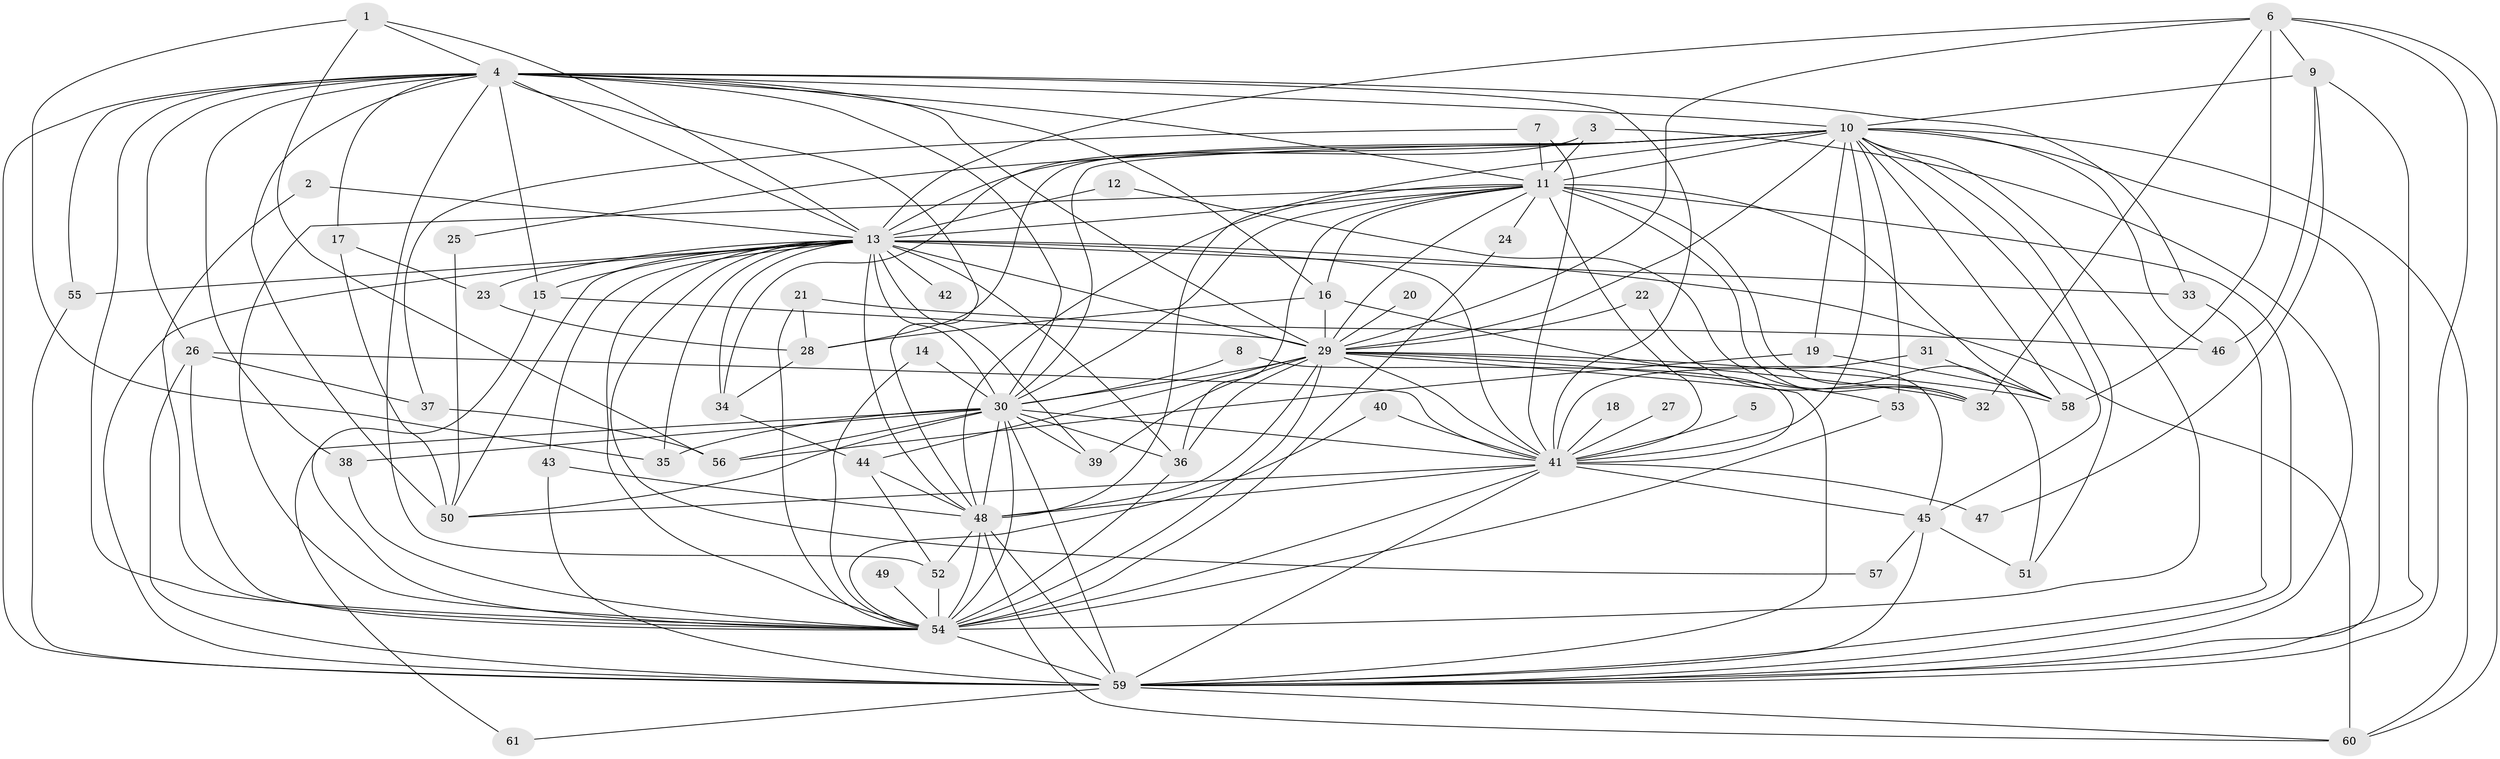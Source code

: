 // original degree distribution, {27: 0.008130081300813009, 24: 0.008130081300813009, 23: 0.024390243902439025, 21: 0.008130081300813009, 30: 0.008130081300813009, 22: 0.008130081300813009, 20: 0.008130081300813009, 26: 0.008130081300813009, 5: 0.032520325203252036, 4: 0.08943089430894309, 2: 0.5691056910569106, 3: 0.18699186991869918, 6: 0.04065040650406504}
// Generated by graph-tools (version 1.1) at 2025/01/03/09/25 03:01:25]
// undirected, 61 vertices, 177 edges
graph export_dot {
graph [start="1"]
  node [color=gray90,style=filled];
  1;
  2;
  3;
  4;
  5;
  6;
  7;
  8;
  9;
  10;
  11;
  12;
  13;
  14;
  15;
  16;
  17;
  18;
  19;
  20;
  21;
  22;
  23;
  24;
  25;
  26;
  27;
  28;
  29;
  30;
  31;
  32;
  33;
  34;
  35;
  36;
  37;
  38;
  39;
  40;
  41;
  42;
  43;
  44;
  45;
  46;
  47;
  48;
  49;
  50;
  51;
  52;
  53;
  54;
  55;
  56;
  57;
  58;
  59;
  60;
  61;
  1 -- 4 [weight=1.0];
  1 -- 13 [weight=1.0];
  1 -- 35 [weight=1.0];
  1 -- 56 [weight=1.0];
  2 -- 13 [weight=1.0];
  2 -- 54 [weight=1.0];
  3 -- 11 [weight=1.0];
  3 -- 34 [weight=1.0];
  3 -- 59 [weight=1.0];
  4 -- 10 [weight=1.0];
  4 -- 11 [weight=1.0];
  4 -- 13 [weight=1.0];
  4 -- 15 [weight=2.0];
  4 -- 16 [weight=1.0];
  4 -- 17 [weight=1.0];
  4 -- 26 [weight=1.0];
  4 -- 29 [weight=1.0];
  4 -- 30 [weight=2.0];
  4 -- 33 [weight=1.0];
  4 -- 38 [weight=1.0];
  4 -- 41 [weight=1.0];
  4 -- 48 [weight=1.0];
  4 -- 50 [weight=1.0];
  4 -- 52 [weight=1.0];
  4 -- 54 [weight=1.0];
  4 -- 55 [weight=1.0];
  4 -- 59 [weight=3.0];
  5 -- 41 [weight=1.0];
  6 -- 9 [weight=1.0];
  6 -- 13 [weight=1.0];
  6 -- 29 [weight=1.0];
  6 -- 32 [weight=1.0];
  6 -- 58 [weight=1.0];
  6 -- 59 [weight=1.0];
  6 -- 60 [weight=1.0];
  7 -- 11 [weight=1.0];
  7 -- 37 [weight=1.0];
  7 -- 41 [weight=2.0];
  8 -- 30 [weight=1.0];
  8 -- 41 [weight=1.0];
  9 -- 10 [weight=1.0];
  9 -- 46 [weight=1.0];
  9 -- 47 [weight=1.0];
  9 -- 59 [weight=1.0];
  10 -- 11 [weight=2.0];
  10 -- 13 [weight=1.0];
  10 -- 19 [weight=1.0];
  10 -- 25 [weight=1.0];
  10 -- 28 [weight=1.0];
  10 -- 29 [weight=1.0];
  10 -- 30 [weight=1.0];
  10 -- 41 [weight=2.0];
  10 -- 45 [weight=1.0];
  10 -- 46 [weight=1.0];
  10 -- 48 [weight=2.0];
  10 -- 51 [weight=1.0];
  10 -- 53 [weight=1.0];
  10 -- 54 [weight=1.0];
  10 -- 58 [weight=1.0];
  10 -- 59 [weight=1.0];
  10 -- 60 [weight=1.0];
  11 -- 13 [weight=1.0];
  11 -- 16 [weight=1.0];
  11 -- 24 [weight=1.0];
  11 -- 29 [weight=1.0];
  11 -- 30 [weight=1.0];
  11 -- 32 [weight=1.0];
  11 -- 36 [weight=1.0];
  11 -- 41 [weight=2.0];
  11 -- 48 [weight=1.0];
  11 -- 51 [weight=1.0];
  11 -- 54 [weight=1.0];
  11 -- 58 [weight=2.0];
  11 -- 59 [weight=1.0];
  12 -- 13 [weight=1.0];
  12 -- 32 [weight=1.0];
  13 -- 15 [weight=1.0];
  13 -- 23 [weight=1.0];
  13 -- 29 [weight=1.0];
  13 -- 30 [weight=3.0];
  13 -- 33 [weight=1.0];
  13 -- 34 [weight=1.0];
  13 -- 35 [weight=1.0];
  13 -- 36 [weight=1.0];
  13 -- 39 [weight=2.0];
  13 -- 41 [weight=1.0];
  13 -- 42 [weight=1.0];
  13 -- 43 [weight=1.0];
  13 -- 48 [weight=1.0];
  13 -- 50 [weight=1.0];
  13 -- 54 [weight=1.0];
  13 -- 55 [weight=1.0];
  13 -- 57 [weight=1.0];
  13 -- 59 [weight=1.0];
  13 -- 60 [weight=1.0];
  14 -- 30 [weight=1.0];
  14 -- 54 [weight=1.0];
  15 -- 29 [weight=1.0];
  15 -- 54 [weight=1.0];
  16 -- 28 [weight=1.0];
  16 -- 29 [weight=1.0];
  16 -- 45 [weight=1.0];
  17 -- 23 [weight=1.0];
  17 -- 50 [weight=1.0];
  18 -- 41 [weight=1.0];
  19 -- 56 [weight=1.0];
  19 -- 58 [weight=1.0];
  20 -- 29 [weight=1.0];
  21 -- 28 [weight=2.0];
  21 -- 46 [weight=1.0];
  21 -- 54 [weight=1.0];
  22 -- 29 [weight=1.0];
  22 -- 32 [weight=1.0];
  23 -- 28 [weight=1.0];
  24 -- 54 [weight=1.0];
  25 -- 50 [weight=1.0];
  26 -- 37 [weight=1.0];
  26 -- 41 [weight=1.0];
  26 -- 54 [weight=1.0];
  26 -- 59 [weight=1.0];
  27 -- 41 [weight=1.0];
  28 -- 34 [weight=1.0];
  29 -- 30 [weight=1.0];
  29 -- 32 [weight=1.0];
  29 -- 36 [weight=1.0];
  29 -- 39 [weight=1.0];
  29 -- 41 [weight=1.0];
  29 -- 44 [weight=1.0];
  29 -- 48 [weight=2.0];
  29 -- 53 [weight=1.0];
  29 -- 54 [weight=1.0];
  29 -- 58 [weight=1.0];
  29 -- 59 [weight=1.0];
  30 -- 35 [weight=1.0];
  30 -- 36 [weight=1.0];
  30 -- 38 [weight=1.0];
  30 -- 39 [weight=1.0];
  30 -- 41 [weight=1.0];
  30 -- 48 [weight=1.0];
  30 -- 50 [weight=1.0];
  30 -- 54 [weight=1.0];
  30 -- 56 [weight=1.0];
  30 -- 59 [weight=3.0];
  30 -- 61 [weight=1.0];
  31 -- 41 [weight=1.0];
  31 -- 58 [weight=1.0];
  33 -- 59 [weight=1.0];
  34 -- 44 [weight=1.0];
  36 -- 54 [weight=1.0];
  37 -- 56 [weight=1.0];
  38 -- 54 [weight=1.0];
  40 -- 41 [weight=1.0];
  40 -- 54 [weight=1.0];
  41 -- 45 [weight=1.0];
  41 -- 47 [weight=1.0];
  41 -- 48 [weight=2.0];
  41 -- 50 [weight=1.0];
  41 -- 54 [weight=1.0];
  41 -- 59 [weight=1.0];
  43 -- 48 [weight=1.0];
  43 -- 59 [weight=1.0];
  44 -- 48 [weight=1.0];
  44 -- 52 [weight=1.0];
  45 -- 51 [weight=1.0];
  45 -- 57 [weight=1.0];
  45 -- 59 [weight=1.0];
  48 -- 52 [weight=2.0];
  48 -- 54 [weight=2.0];
  48 -- 59 [weight=3.0];
  48 -- 60 [weight=1.0];
  49 -- 54 [weight=1.0];
  52 -- 54 [weight=1.0];
  53 -- 54 [weight=1.0];
  54 -- 59 [weight=2.0];
  55 -- 59 [weight=1.0];
  59 -- 60 [weight=1.0];
  59 -- 61 [weight=1.0];
}

